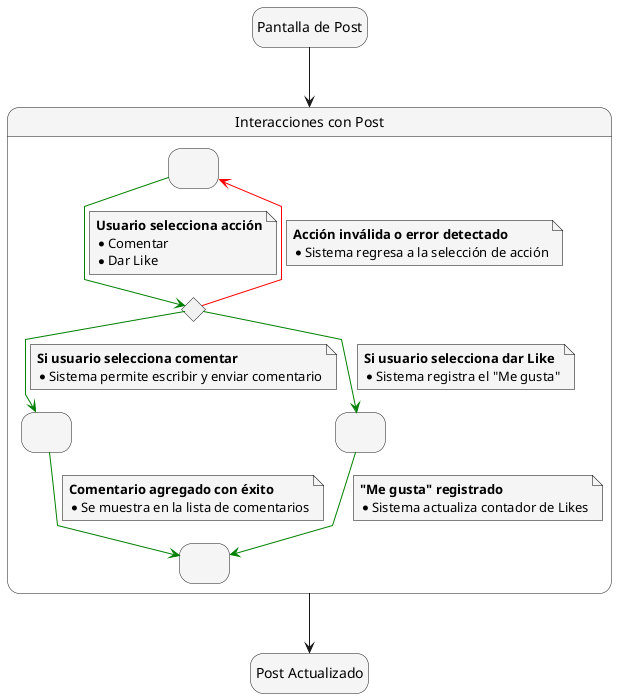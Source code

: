 @startuml Interacciones_Con_Posts
skinparam {
    NoteBackgroundColor #whiteSmoke
    NoteBorderColor #black
    linetype polyline
}

skinparam state {
    BackgroundColor #whiteSmoke
}

hide empty description

state startState as "Pantalla de Post"
state endState as "Post Actualizado"

startState --> InteraccionesConPost

state InteraccionesConPost as "Interacciones con Post" {
    state SeleccionarInteracción as " "
    state ValidarInteracción <<choice>>
    state AgregarComentario as " "
    state RegistrarLike as " "
    state InteracciónExitosa as " "

    SeleccionarInteracción -[#green]-> ValidarInteracción
    note on link
        <b>Usuario selecciona acción</b>
        * Comentar
        * Dar Like
    end note

    ValidarInteracción -[#green]-> AgregarComentario
    note on link
        <b>Si usuario selecciona comentar</b>
        * Sistema permite escribir y enviar comentario
    end note

    ValidarInteracción -[#green]-> RegistrarLike
    note on link
        <b>Si usuario selecciona dar Like</b>
        * Sistema registra el "Me gusta"
    end note

    AgregarComentario -[#green]-> InteracciónExitosa
    note on link
        <b>Comentario agregado con éxito</b>
        * Se muestra en la lista de comentarios
    end note

    RegistrarLike -[#green]-> InteracciónExitosa
    note on link
        <b>"Me gusta" registrado</b>
        * Sistema actualiza contador de Likes
    end note

    ValidarInteracción -[#red]-> SeleccionarInteracción
    note on link
        <b>Acción inválida o error detectado</b>
        * Sistema regresa a la selección de acción
    end note
}

InteraccionesConPost --> endState

@enduml
